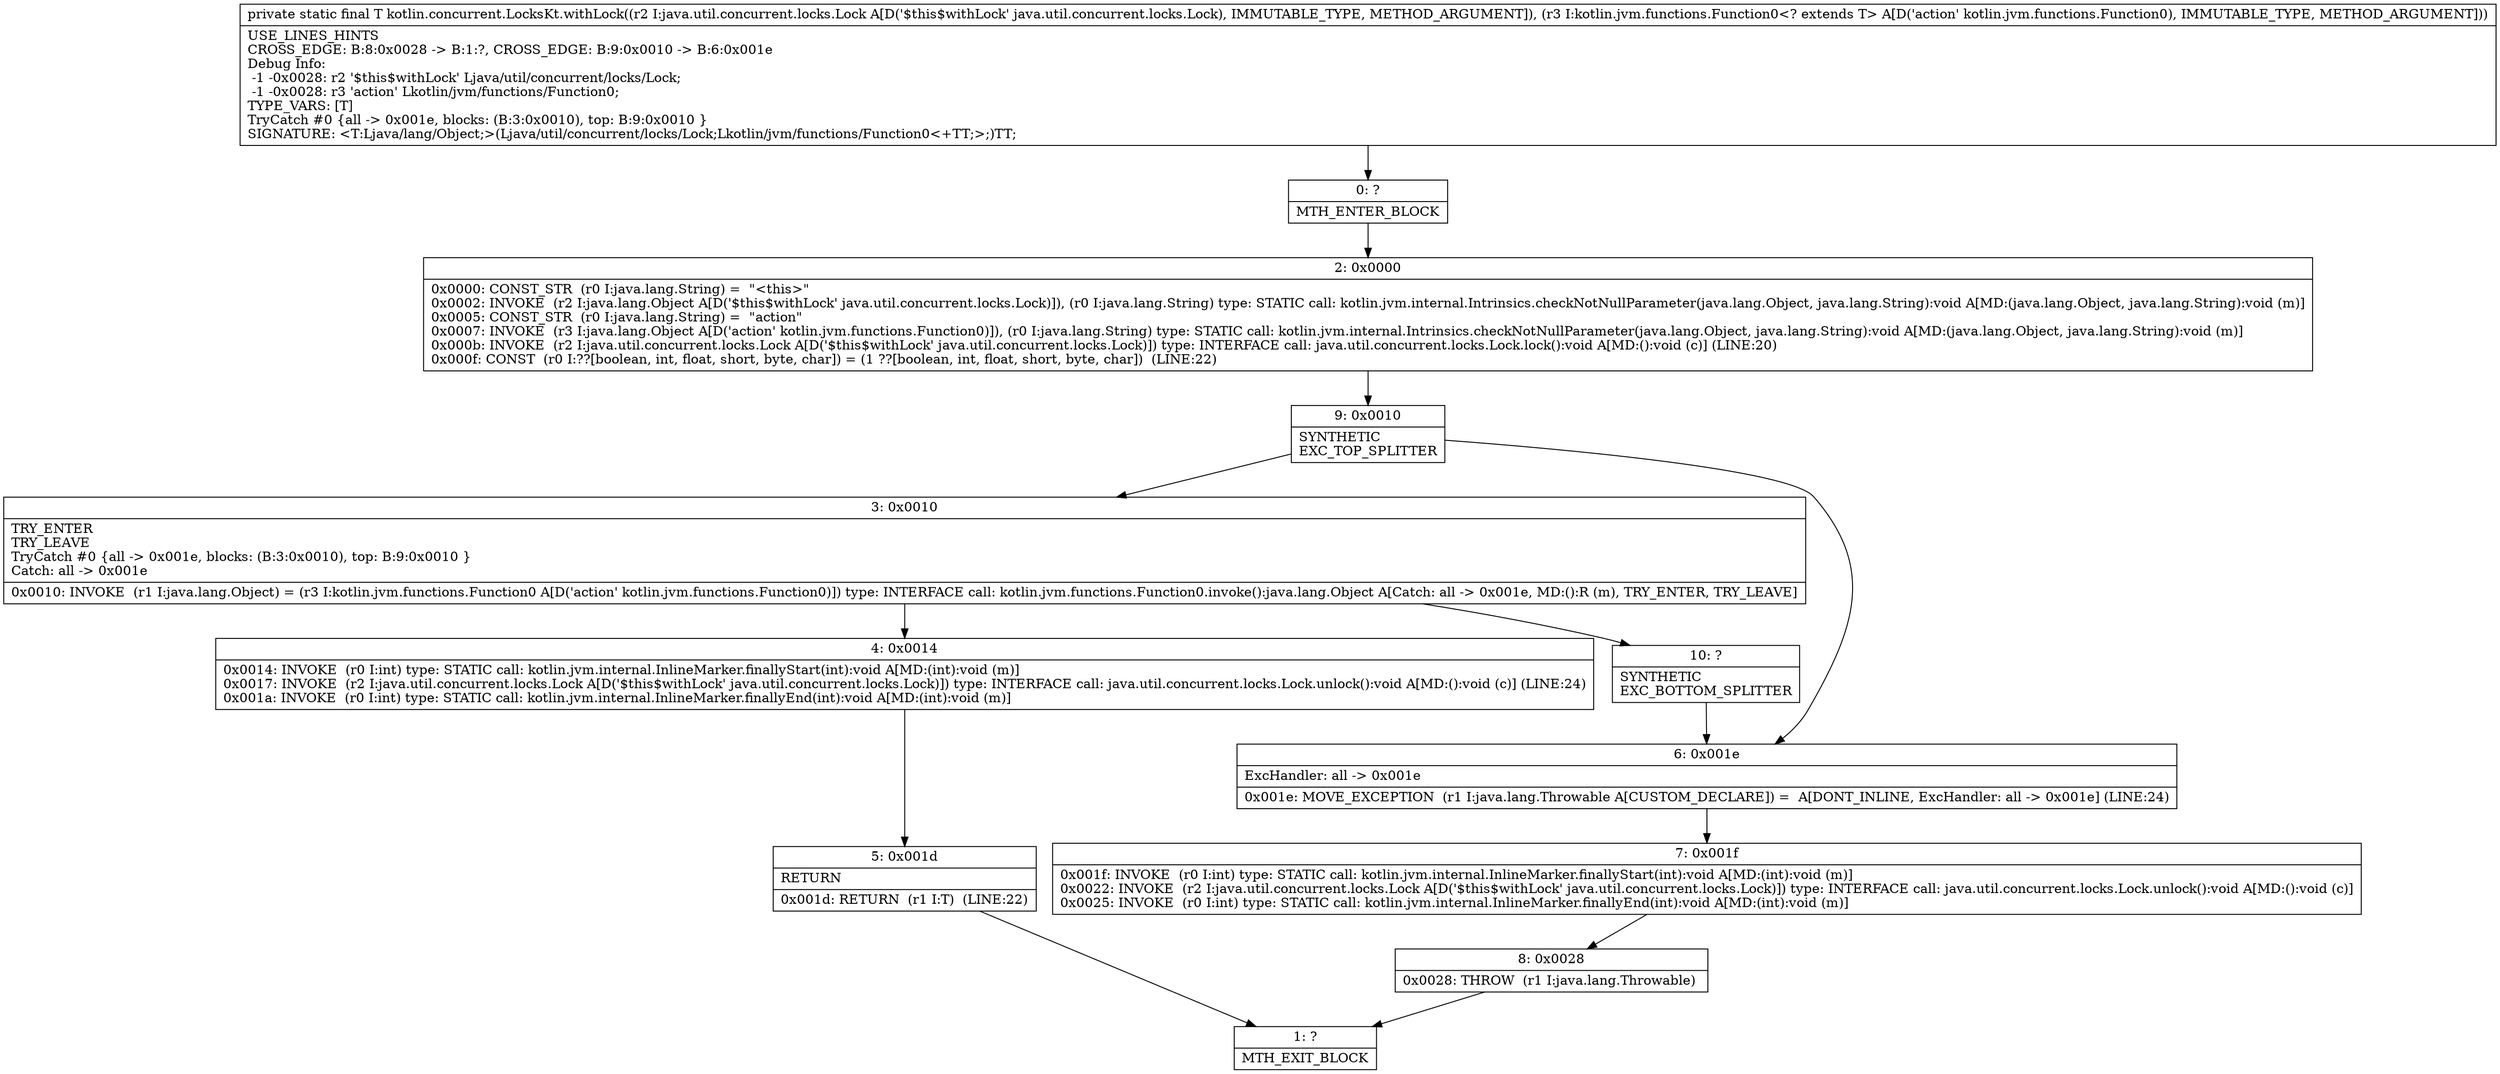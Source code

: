 digraph "CFG forkotlin.concurrent.LocksKt.withLock(Ljava\/util\/concurrent\/locks\/Lock;Lkotlin\/jvm\/functions\/Function0;)Ljava\/lang\/Object;" {
Node_0 [shape=record,label="{0\:\ ?|MTH_ENTER_BLOCK\l}"];
Node_2 [shape=record,label="{2\:\ 0x0000|0x0000: CONST_STR  (r0 I:java.lang.String) =  \"\<this\>\" \l0x0002: INVOKE  (r2 I:java.lang.Object A[D('$this$withLock' java.util.concurrent.locks.Lock)]), (r0 I:java.lang.String) type: STATIC call: kotlin.jvm.internal.Intrinsics.checkNotNullParameter(java.lang.Object, java.lang.String):void A[MD:(java.lang.Object, java.lang.String):void (m)]\l0x0005: CONST_STR  (r0 I:java.lang.String) =  \"action\" \l0x0007: INVOKE  (r3 I:java.lang.Object A[D('action' kotlin.jvm.functions.Function0)]), (r0 I:java.lang.String) type: STATIC call: kotlin.jvm.internal.Intrinsics.checkNotNullParameter(java.lang.Object, java.lang.String):void A[MD:(java.lang.Object, java.lang.String):void (m)]\l0x000b: INVOKE  (r2 I:java.util.concurrent.locks.Lock A[D('$this$withLock' java.util.concurrent.locks.Lock)]) type: INTERFACE call: java.util.concurrent.locks.Lock.lock():void A[MD:():void (c)] (LINE:20)\l0x000f: CONST  (r0 I:??[boolean, int, float, short, byte, char]) = (1 ??[boolean, int, float, short, byte, char])  (LINE:22)\l}"];
Node_9 [shape=record,label="{9\:\ 0x0010|SYNTHETIC\lEXC_TOP_SPLITTER\l}"];
Node_3 [shape=record,label="{3\:\ 0x0010|TRY_ENTER\lTRY_LEAVE\lTryCatch #0 \{all \-\> 0x001e, blocks: (B:3:0x0010), top: B:9:0x0010 \}\lCatch: all \-\> 0x001e\l|0x0010: INVOKE  (r1 I:java.lang.Object) = (r3 I:kotlin.jvm.functions.Function0 A[D('action' kotlin.jvm.functions.Function0)]) type: INTERFACE call: kotlin.jvm.functions.Function0.invoke():java.lang.Object A[Catch: all \-\> 0x001e, MD:():R (m), TRY_ENTER, TRY_LEAVE]\l}"];
Node_4 [shape=record,label="{4\:\ 0x0014|0x0014: INVOKE  (r0 I:int) type: STATIC call: kotlin.jvm.internal.InlineMarker.finallyStart(int):void A[MD:(int):void (m)]\l0x0017: INVOKE  (r2 I:java.util.concurrent.locks.Lock A[D('$this$withLock' java.util.concurrent.locks.Lock)]) type: INTERFACE call: java.util.concurrent.locks.Lock.unlock():void A[MD:():void (c)] (LINE:24)\l0x001a: INVOKE  (r0 I:int) type: STATIC call: kotlin.jvm.internal.InlineMarker.finallyEnd(int):void A[MD:(int):void (m)]\l}"];
Node_5 [shape=record,label="{5\:\ 0x001d|RETURN\l|0x001d: RETURN  (r1 I:T)  (LINE:22)\l}"];
Node_1 [shape=record,label="{1\:\ ?|MTH_EXIT_BLOCK\l}"];
Node_10 [shape=record,label="{10\:\ ?|SYNTHETIC\lEXC_BOTTOM_SPLITTER\l}"];
Node_6 [shape=record,label="{6\:\ 0x001e|ExcHandler: all \-\> 0x001e\l|0x001e: MOVE_EXCEPTION  (r1 I:java.lang.Throwable A[CUSTOM_DECLARE]) =  A[DONT_INLINE, ExcHandler: all \-\> 0x001e] (LINE:24)\l}"];
Node_7 [shape=record,label="{7\:\ 0x001f|0x001f: INVOKE  (r0 I:int) type: STATIC call: kotlin.jvm.internal.InlineMarker.finallyStart(int):void A[MD:(int):void (m)]\l0x0022: INVOKE  (r2 I:java.util.concurrent.locks.Lock A[D('$this$withLock' java.util.concurrent.locks.Lock)]) type: INTERFACE call: java.util.concurrent.locks.Lock.unlock():void A[MD:():void (c)]\l0x0025: INVOKE  (r0 I:int) type: STATIC call: kotlin.jvm.internal.InlineMarker.finallyEnd(int):void A[MD:(int):void (m)]\l}"];
Node_8 [shape=record,label="{8\:\ 0x0028|0x0028: THROW  (r1 I:java.lang.Throwable) \l}"];
MethodNode[shape=record,label="{private static final T kotlin.concurrent.LocksKt.withLock((r2 I:java.util.concurrent.locks.Lock A[D('$this$withLock' java.util.concurrent.locks.Lock), IMMUTABLE_TYPE, METHOD_ARGUMENT]), (r3 I:kotlin.jvm.functions.Function0\<? extends T\> A[D('action' kotlin.jvm.functions.Function0), IMMUTABLE_TYPE, METHOD_ARGUMENT]))  | USE_LINES_HINTS\lCROSS_EDGE: B:8:0x0028 \-\> B:1:?, CROSS_EDGE: B:9:0x0010 \-\> B:6:0x001e\lDebug Info:\l  \-1 \-0x0028: r2 '$this$withLock' Ljava\/util\/concurrent\/locks\/Lock;\l  \-1 \-0x0028: r3 'action' Lkotlin\/jvm\/functions\/Function0;\lTYPE_VARS: [T]\lTryCatch #0 \{all \-\> 0x001e, blocks: (B:3:0x0010), top: B:9:0x0010 \}\lSIGNATURE: \<T:Ljava\/lang\/Object;\>(Ljava\/util\/concurrent\/locks\/Lock;Lkotlin\/jvm\/functions\/Function0\<+TT;\>;)TT;\l}"];
MethodNode -> Node_0;Node_0 -> Node_2;
Node_2 -> Node_9;
Node_9 -> Node_3;
Node_9 -> Node_6;
Node_3 -> Node_4;
Node_3 -> Node_10;
Node_4 -> Node_5;
Node_5 -> Node_1;
Node_10 -> Node_6;
Node_6 -> Node_7;
Node_7 -> Node_8;
Node_8 -> Node_1;
}

